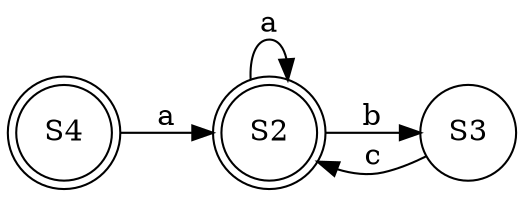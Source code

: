 digraph NFA {
	rankdir=LR;
	node [shape=circle];
	S2 [shape=doublecircle];
	S4 [shape=doublecircle];
	S2 -> S2 [label="a"];
	S2 -> S3 [label="b"];
	S3 -> S2 [label="c"];
	S4 -> S2 [label="a"];
}
